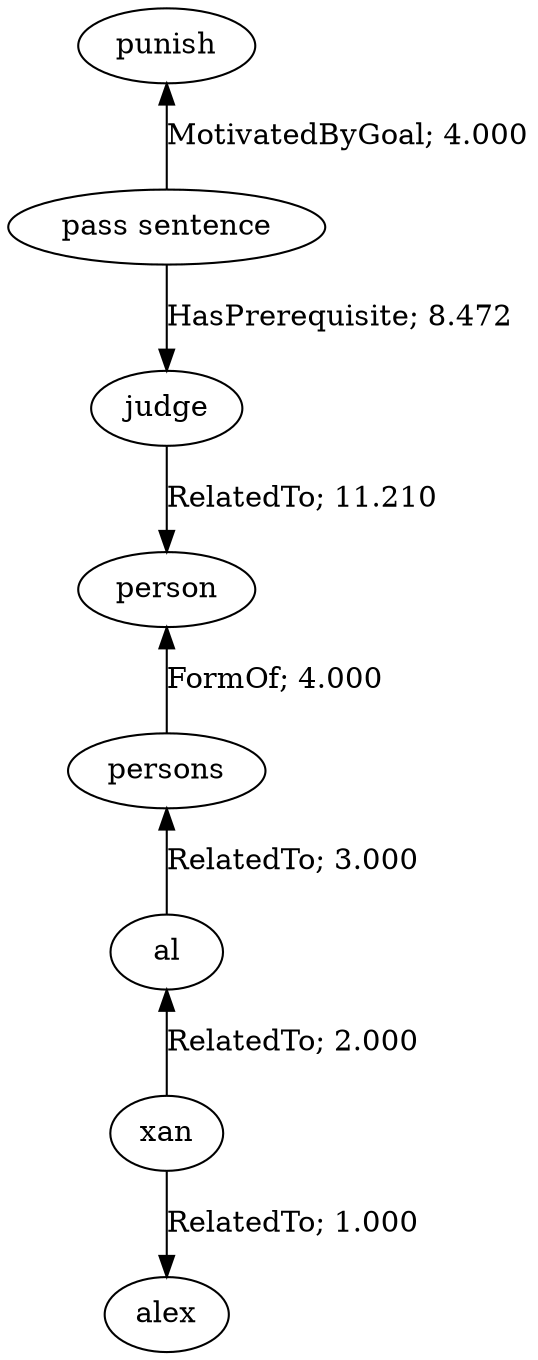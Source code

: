// The path the concepts from "punish" to "alex".Path Length: 7; Weight Sum: 33.682154303382774; Average Weight: 4.811736329054682
digraph "4_a---punish-alex---PLen7_WSum33.682_WAvg4.812" {
	0 [label=punish]
	1 [label="pass sentence"]
	2 [label=judge]
	3 [label=person]
	4 [label=persons]
	5 [label=al]
	6 [label=xan]
	7 [label=alex]
	0 -> 1 [label="MotivatedByGoal; 4.000" dir=back weight=4.000]
	1 -> 2 [label="HasPrerequisite; 8.472" dir=forward weight=8.472]
	2 -> 3 [label="RelatedTo; 11.210" dir=forward weight=11.210]
	3 -> 4 [label="FormOf; 4.000" dir=back weight=4.000]
	4 -> 5 [label="RelatedTo; 3.000" dir=back weight=3.000]
	5 -> 6 [label="RelatedTo; 2.000" dir=back weight=2.000]
	6 -> 7 [label="RelatedTo; 1.000" dir=forward weight=1.000]
}
